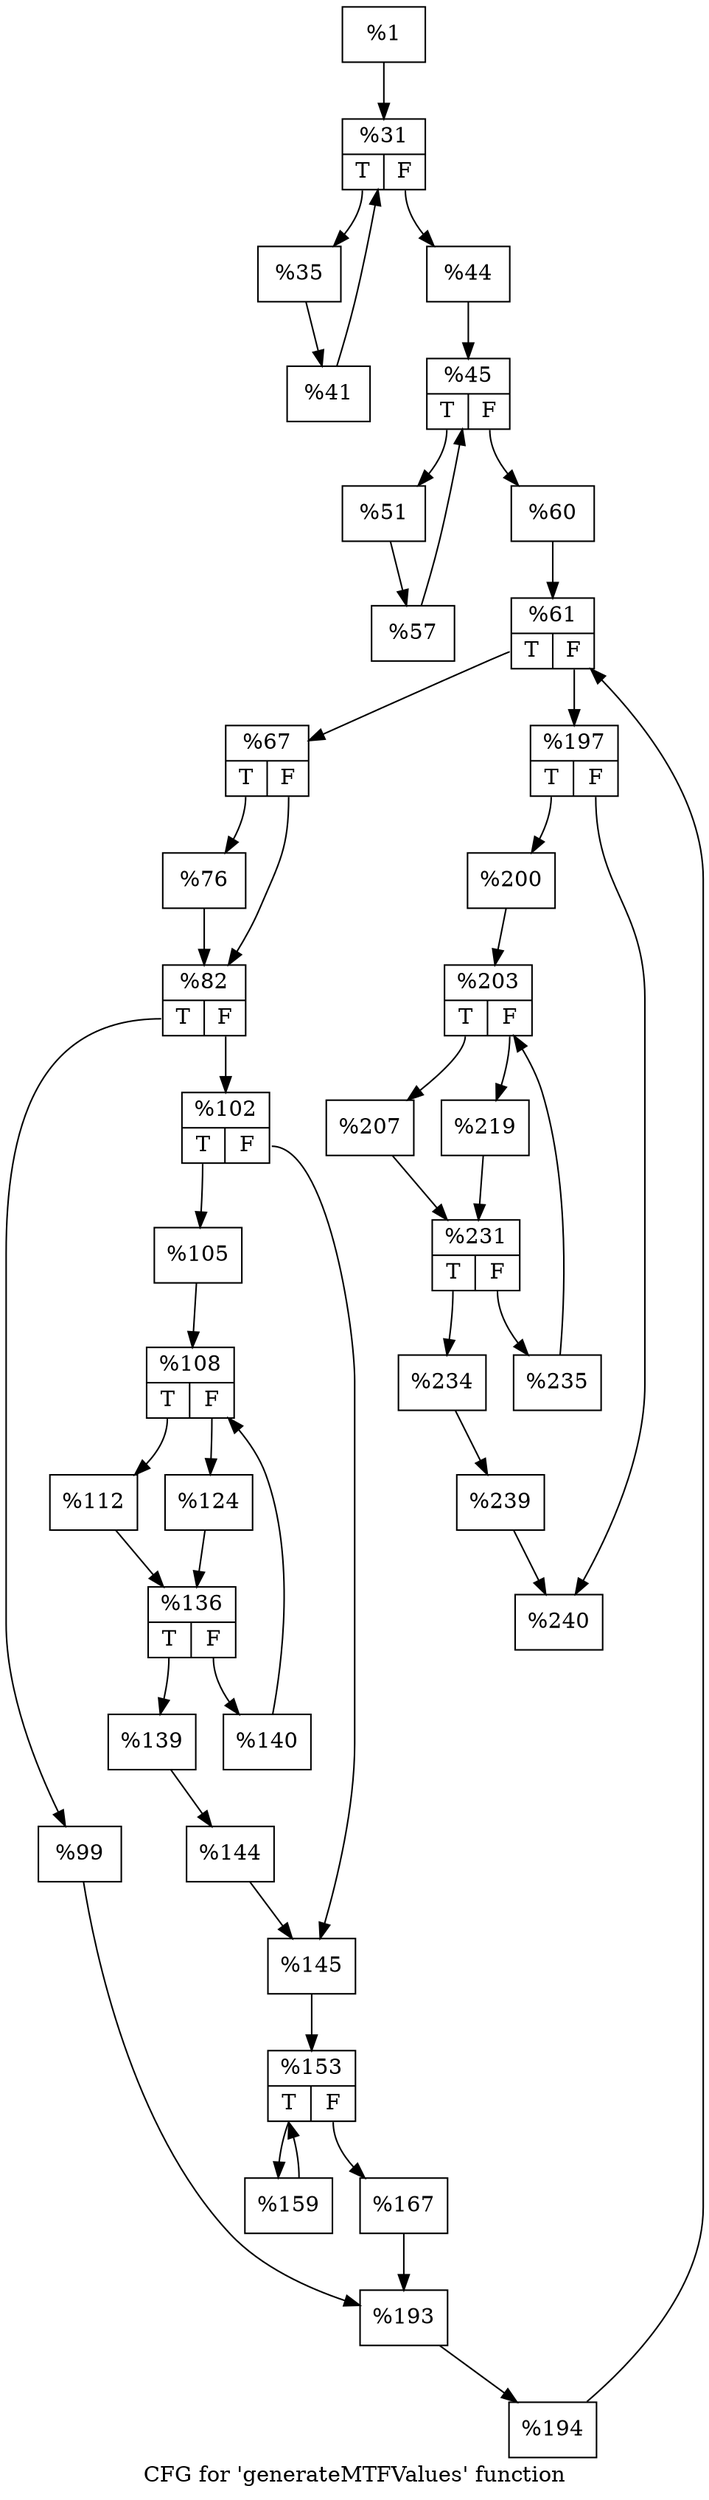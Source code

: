 digraph "CFG for 'generateMTFValues' function" {
	label="CFG for 'generateMTFValues' function";

	Node0x1796a70 [shape=record,label="{%1}"];
	Node0x1796a70 -> Node0x1797b10;
	Node0x1797b10 [shape=record,label="{%31|{<s0>T|<s1>F}}"];
	Node0x1797b10:s0 -> Node0x1797cf0;
	Node0x1797b10:s1 -> Node0x1797d40;
	Node0x1797cf0 [shape=record,label="{%35}"];
	Node0x1797cf0 -> Node0x1798140;
	Node0x1798140 [shape=record,label="{%41}"];
	Node0x1798140 -> Node0x1797b10;
	Node0x1797d40 [shape=record,label="{%44}"];
	Node0x1797d40 -> Node0x1798520;
	Node0x1798520 [shape=record,label="{%45|{<s0>T|<s1>F}}"];
	Node0x1798520:s0 -> Node0x1798800;
	Node0x1798520:s1 -> Node0x1798850;
	Node0x1798800 [shape=record,label="{%51}"];
	Node0x1798800 -> Node0x1798bd0;
	Node0x1798bd0 [shape=record,label="{%57}"];
	Node0x1798bd0 -> Node0x1798520;
	Node0x1798850 [shape=record,label="{%60}"];
	Node0x1798850 -> Node0x1798eb0;
	Node0x1798eb0 [shape=record,label="{%61|{<s0>T|<s1>F}}"];
	Node0x1798eb0:s0 -> Node0x1799190;
	Node0x1798eb0:s1 -> Node0x17991e0;
	Node0x1799190 [shape=record,label="{%67|{<s0>T|<s1>F}}"];
	Node0x1799190:s0 -> Node0x1799680;
	Node0x1799190:s1 -> Node0x17996d0;
	Node0x1799680 [shape=record,label="{%76}"];
	Node0x1799680 -> Node0x17996d0;
	Node0x17996d0 [shape=record,label="{%82|{<s0>T|<s1>F}}"];
	Node0x17996d0:s0 -> Node0x179a270;
	Node0x17996d0:s1 -> Node0x179a2c0;
	Node0x179a270 [shape=record,label="{%99}"];
	Node0x179a270 -> Node0x179a4f0;
	Node0x179a2c0 [shape=record,label="{%102|{<s0>T|<s1>F}}"];
	Node0x179a2c0:s0 -> Node0x179a670;
	Node0x179a2c0:s1 -> Node0x179a6c0;
	Node0x179a670 [shape=record,label="{%105}"];
	Node0x179a670 -> Node0x179a930;
	Node0x179a930 [shape=record,label="{%108|{<s0>T|<s1>F}}"];
	Node0x179a930:s0 -> Node0x179ab20;
	Node0x179a930:s1 -> Node0x179ab70;
	Node0x179ab20 [shape=record,label="{%112}"];
	Node0x179ab20 -> Node0x179b320;
	Node0x179ab70 [shape=record,label="{%124}"];
	Node0x179ab70 -> Node0x179b320;
	Node0x179b320 [shape=record,label="{%136|{<s0>T|<s1>F}}"];
	Node0x179b320:s0 -> Node0x179c370;
	Node0x179b320:s1 -> Node0x179c3c0;
	Node0x179c370 [shape=record,label="{%139}"];
	Node0x179c370 -> Node0x179c4a0;
	Node0x179c3c0 [shape=record,label="{%140}"];
	Node0x179c3c0 -> Node0x179a930;
	Node0x179c4a0 [shape=record,label="{%144}"];
	Node0x179c4a0 -> Node0x179a6c0;
	Node0x179a6c0 [shape=record,label="{%145}"];
	Node0x179a6c0 -> Node0x179cdf0;
	Node0x179cdf0 [shape=record,label="{%153|{<s0>T|<s1>F}}"];
	Node0x179cdf0:s0 -> Node0x179d090;
	Node0x179cdf0:s1 -> Node0x179d0e0;
	Node0x179d090 [shape=record,label="{%159}"];
	Node0x179d090 -> Node0x179cdf0;
	Node0x179d0e0 [shape=record,label="{%167}"];
	Node0x179d0e0 -> Node0x179a4f0;
	Node0x179a4f0 [shape=record,label="{%193}"];
	Node0x179a4f0 -> Node0x179e490;
	Node0x179e490 [shape=record,label="{%194}"];
	Node0x179e490 -> Node0x1798eb0;
	Node0x17991e0 [shape=record,label="{%197|{<s0>T|<s1>F}}"];
	Node0x17991e0:s0 -> Node0x179e7c0;
	Node0x17991e0:s1 -> Node0x179e810;
	Node0x179e7c0 [shape=record,label="{%200}"];
	Node0x179e7c0 -> Node0x179ea40;
	Node0x179ea40 [shape=record,label="{%203|{<s0>T|<s1>F}}"];
	Node0x179ea40:s0 -> Node0x179ec30;
	Node0x179ea40:s1 -> Node0x179ec80;
	Node0x179ec30 [shape=record,label="{%207}"];
	Node0x179ec30 -> Node0x179f3c0;
	Node0x179ec80 [shape=record,label="{%219}"];
	Node0x179ec80 -> Node0x179f3c0;
	Node0x179f3c0 [shape=record,label="{%231|{<s0>T|<s1>F}}"];
	Node0x179f3c0:s0 -> Node0x179fc00;
	Node0x179f3c0:s1 -> Node0x179fc50;
	Node0x179fc00 [shape=record,label="{%234}"];
	Node0x179fc00 -> Node0x179fd30;
	Node0x179fc50 [shape=record,label="{%235}"];
	Node0x179fc50 -> Node0x179ea40;
	Node0x179fd30 [shape=record,label="{%239}"];
	Node0x179fd30 -> Node0x179e810;
	Node0x179e810 [shape=record,label="{%240}"];
}
